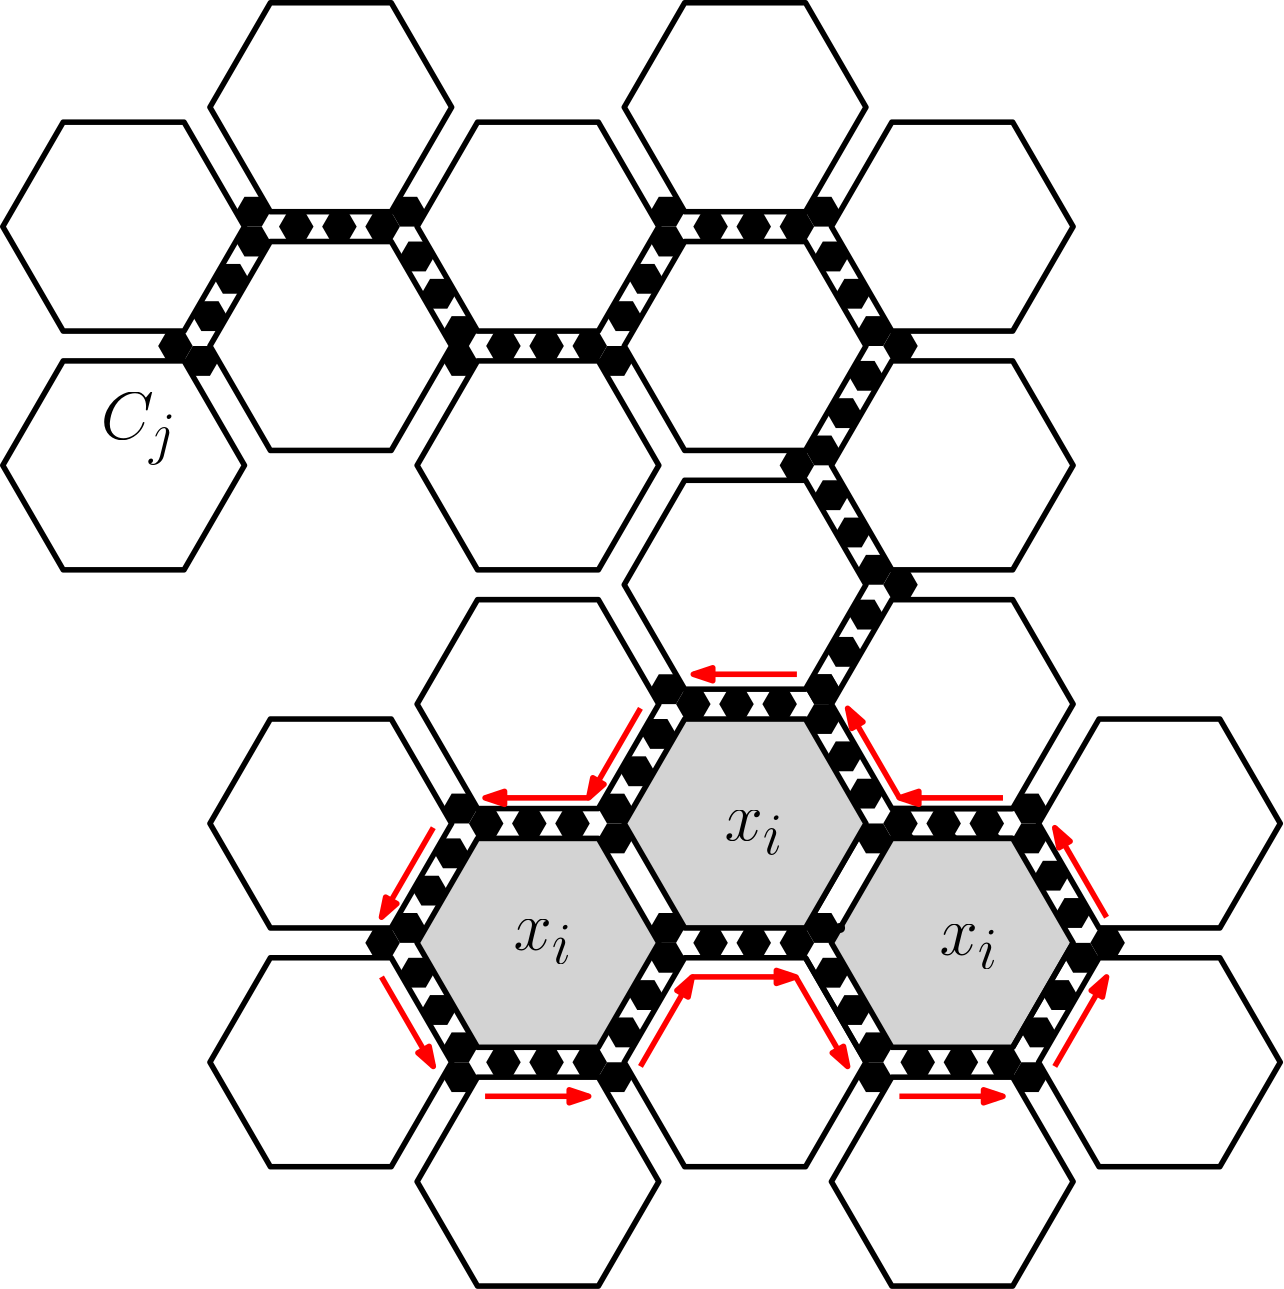 <?xml version="1.0"?>
<!DOCTYPE ipe SYSTEM "ipe.dtd">
<ipe version="70107" creator="Ipe 7.2.2">
<info created="D:20160420153333" modified="D:20160420195724"/>
<ipestyle name="basic">
<symbol name="arrow/arc(spx)">
<path stroke="sym-stroke" fill="sym-stroke" pen="sym-pen">
0 0 m
-1 0.333 l
-1 -0.333 l
h
</path>
</symbol>
<symbol name="arrow/farc(spx)">
<path stroke="sym-stroke" fill="white" pen="sym-pen">
0 0 m
-1 0.333 l
-1 -0.333 l
h
</path>
</symbol>
<symbol name="arrow/ptarc(spx)">
<path stroke="sym-stroke" fill="sym-stroke" pen="sym-pen">
0 0 m
-1 0.333 l
-0.8 0 l
-1 -0.333 l
h
</path>
</symbol>
<symbol name="arrow/fptarc(spx)">
<path stroke="sym-stroke" fill="white" pen="sym-pen">
0 0 m
-1 0.333 l
-0.8 0 l
-1 -0.333 l
h
</path>
</symbol>
<symbol name="mark/circle(sx)" transformations="translations">
<path fill="sym-stroke">
0.6 0 0 0.6 0 0 e
0.4 0 0 0.4 0 0 e
</path>
</symbol>
<symbol name="mark/disk(sx)" transformations="translations">
<path fill="sym-stroke">
0.6 0 0 0.6 0 0 e
</path>
</symbol>
<symbol name="mark/fdisk(sfx)" transformations="translations">
<group>
<path fill="sym-fill">
0.5 0 0 0.5 0 0 e
</path>
<path fill="sym-stroke" fillrule="eofill">
0.6 0 0 0.6 0 0 e
0.4 0 0 0.4 0 0 e
</path>
</group>
</symbol>
<symbol name="mark/box(sx)" transformations="translations">
<path fill="sym-stroke" fillrule="eofill">
-0.6 -0.6 m
0.6 -0.6 l
0.6 0.6 l
-0.6 0.6 l
h
-0.4 -0.4 m
0.4 -0.4 l
0.4 0.4 l
-0.4 0.4 l
h
</path>
</symbol>
<symbol name="mark/square(sx)" transformations="translations">
<path fill="sym-stroke">
-0.6 -0.6 m
0.6 -0.6 l
0.6 0.6 l
-0.6 0.6 l
h
</path>
</symbol>
<symbol name="mark/fsquare(sfx)" transformations="translations">
<group>
<path fill="sym-fill">
-0.5 -0.5 m
0.5 -0.5 l
0.5 0.5 l
-0.5 0.5 l
h
</path>
<path fill="sym-stroke" fillrule="eofill">
-0.6 -0.6 m
0.6 -0.6 l
0.6 0.6 l
-0.6 0.6 l
h
-0.4 -0.4 m
0.4 -0.4 l
0.4 0.4 l
-0.4 0.4 l
h
</path>
</group>
</symbol>
<symbol name="mark/cross(sx)" transformations="translations">
<group>
<path fill="sym-stroke">
-0.43 -0.57 m
0.57 0.43 l
0.43 0.57 l
-0.57 -0.43 l
h
</path>
<path fill="sym-stroke">
-0.43 0.57 m
0.57 -0.43 l
0.43 -0.57 l
-0.57 0.43 l
h
</path>
</group>
</symbol>
<symbol name="arrow/fnormal(spx)">
<path stroke="sym-stroke" fill="white" pen="sym-pen">
0 0 m
-1 0.333 l
-1 -0.333 l
h
</path>
</symbol>
<symbol name="arrow/pointed(spx)">
<path stroke="sym-stroke" fill="sym-stroke" pen="sym-pen">
0 0 m
-1 0.333 l
-0.8 0 l
-1 -0.333 l
h
</path>
</symbol>
<symbol name="arrow/fpointed(spx)">
<path stroke="sym-stroke" fill="white" pen="sym-pen">
0 0 m
-1 0.333 l
-0.8 0 l
-1 -0.333 l
h
</path>
</symbol>
<symbol name="arrow/linear(spx)">
<path stroke="sym-stroke" pen="sym-pen">
-1 0.333 m
0 0 l
-1 -0.333 l
</path>
</symbol>
<symbol name="arrow/fdouble(spx)">
<path stroke="sym-stroke" fill="white" pen="sym-pen">
0 0 m
-1 0.333 l
-1 -0.333 l
h
-1 0 m
-2 0.333 l
-2 -0.333 l
h
</path>
</symbol>
<symbol name="arrow/double(spx)">
<path stroke="sym-stroke" fill="sym-stroke" pen="sym-pen">
0 0 m
-1 0.333 l
-1 -0.333 l
h
-1 0 m
-2 0.333 l
-2 -0.333 l
h
</path>
</symbol>
<pen name="heavier" value="0.8"/>
<pen name="fat" value="1.2"/>
<pen name="ultrafat" value="2"/>
<symbolsize name="large" value="5"/>
<symbolsize name="small" value="2"/>
<symbolsize name="tiny" value="1.1"/>
<arrowsize name="large" value="10"/>
<arrowsize name="small" value="5"/>
<arrowsize name="tiny" value="3"/>
<color name="red" value="1 0 0"/>
<color name="green" value="0 1 0"/>
<color name="blue" value="0 0 1"/>
<color name="yellow" value="1 1 0"/>
<color name="orange" value="1 0.647 0"/>
<color name="gold" value="1 0.843 0"/>
<color name="purple" value="0.627 0.125 0.941"/>
<color name="gray" value="0.745"/>
<color name="brown" value="0.647 0.165 0.165"/>
<color name="navy" value="0 0 0.502"/>
<color name="pink" value="1 0.753 0.796"/>
<color name="seagreen" value="0.18 0.545 0.341"/>
<color name="turquoise" value="0.251 0.878 0.816"/>
<color name="violet" value="0.933 0.51 0.933"/>
<color name="darkblue" value="0 0 0.545"/>
<color name="darkcyan" value="0 0.545 0.545"/>
<color name="darkgray" value="0.663"/>
<color name="darkgreen" value="0 0.392 0"/>
<color name="darkmagenta" value="0.545 0 0.545"/>
<color name="darkorange" value="1 0.549 0"/>
<color name="darkred" value="0.545 0 0"/>
<color name="lightblue" value="0.678 0.847 0.902"/>
<color name="lightcyan" value="0.878 1 1"/>
<color name="lightgray" value="0.827"/>
<color name="lightgreen" value="0.565 0.933 0.565"/>
<color name="lightyellow" value="1 1 0.878"/>
<dashstyle name="dashed" value="[4] 0"/>
<dashstyle name="dotted" value="[1 3] 0"/>
<dashstyle name="dash dotted" value="[4 2 1 2] 0"/>
<dashstyle name="dash dot dotted" value="[4 2 1 2 1 2] 0"/>
<textsize name="large" value="\large"/>
<textsize name="Large" value="\Large"/>
<textsize name="LARGE" value="\LARGE"/>
<textsize name="huge" value="\huge"/>
<textsize name="Huge" value="\Huge"/>
<textsize name="small" value="\small"/>
<textsize name="footnote" value="\footnotesize"/>
<textsize name="tiny" value="\tiny"/>
<textstyle name="center" begin="\begin{center}" end="\end{center}"/>
<textstyle name="itemize" begin="\begin{itemize}" end="\end{itemize}"/>
<textstyle name="item" begin="\begin{itemize}\item{}" end="\end{itemize}"/>
<gridsize name="4 pts" value="4"/>
<gridsize name="8 pts (~3 mm)" value="8"/>
<gridsize name="16 pts (~6 mm)" value="16"/>
<gridsize name="32 pts (~12 mm)" value="32"/>
<gridsize name="10 pts (~3.5 mm)" value="10"/>
<gridsize name="20 pts (~7 mm)" value="20"/>
<gridsize name="14 pts (~5 mm)" value="14"/>
<gridsize name="28 pts (~10 mm)" value="28"/>
<gridsize name="56 pts (~20 mm)" value="56"/>
<anglesize name="90 deg" value="90"/>
<anglesize name="60 deg" value="60"/>
<anglesize name="45 deg" value="45"/>
<anglesize name="30 deg" value="30"/>
<anglesize name="22.5 deg" value="22.5"/>
<opacity name="10%" value="0.1"/>
<opacity name="30%" value="0.3"/>
<opacity name="50%" value="0.5"/>
<opacity name="75%" value="0.75"/>
<tiling name="falling" angle="-60" step="4" width="1"/>
<tiling name="rising" angle="30" step="4" width="1"/>
</ipestyle>
<ipestyle name="bigpaper">
<layout paper="10000 6000" origin="0 0" frame="10000 6000"/>
<titlestyle pos="10 10" size="LARGE" color="title"  valign="baseline"/>
</ipestyle>
<page>
<layer name="alpha"/>
<view layers="alpha" active="alpha"/>
<path layer="alpha" matrix="-0.0971058 0 0 0.096921 1572.73 533.508" fill="black">
4352 3008 m
4320 3063.43 l
4256 3063.43 l
4224 3008 l
4256 2952.57 l
4320 2952.57 l
h
</path>
<path matrix="-0.0971058 0 0 0.096921 1557.2 533.509" fill="black">
4352 3008 m
4320 3063.43 l
4256 3063.43 l
4224 3008 l
4256 2952.57 l
4320 2952.57 l
h
</path>
<path matrix="-0.0971058 0 0 0.096921 1541.66 533.508" fill="black">
4352 3008 m
4320 3063.43 l
4256 3063.43 l
4224 3008 l
4256 2952.57 l
4320 2952.57 l
h
</path>
<path matrix="-0.0971058 0 0 0.096921 1575.84 534.339" stroke="black" pen="ultrafat">
4224 2944 m
4672 2944 l
</path>
<use matrix="-0.0971058 0 0 0.096921 1575.84 534.339" name="mark/disk(sx)" pos="4288 2944" size="normal" stroke="black"/>
<use matrix="-0.0971058 0 0 0.096921 1575.84 534.339" name="mark/disk(sx)" pos="4448 2944" size="normal" stroke="black"/>
<use matrix="-0.0971058 0 0 0.096921 1575.84 534.339" name="mark/disk(sx)" pos="4608 2944" size="normal" stroke="black"/>
<path matrix="-0.0971058 0 0 0.096921 1575.84 545.083" stroke="black" pen="ultrafat">
4224 2944 m
4672 2944 l
</path>
<path matrix="-0.0971058 0 0 0.096921 1575.84 534.339" stroke="black" fill="lightgray" pen="ultrafat">
4896 2556.02 m
4672 2944 l
4224 2944 l
4000 2556.02 l
4224 2168.04 l
4672 2168.04 l
h
</path>
<use matrix="-0.0971058 0 0 0.096921 1575.84 534.339" name="mark/disk(sx)" pos="4448 2999.43" size="normal" stroke="black"/>
<path matrix="-0.0485529 -0.0839361 -0.084096 0.0484605 1577.1 1033.82" fill="black">
4352 3008 m
4320 3063.43 l
4256 3063.43 l
4224 3008 l
4256 2952.57 l
4320 2952.57 l
h
</path>
<path matrix="-0.0485529 -0.0839361 -0.084096 0.0484605 1558.46 1001.59" fill="black">
4352 3008 m
4320 3063.43 l
4256 3063.43 l
4224 3008 l
4256 2952.57 l
4320 2952.57 l
h
</path>
<path matrix="-0.0485529 -0.0839361 -0.084096 0.0484605 1565.51 1036.93" stroke="black" pen="ultrafat">
4224 2944 m
4672 2944 l
</path>
<path matrix="-0.0485529 -0.0839361 -0.084096 0.0484605 1651.68 990.848" fill="black">
4352 3008 m
4320 3063.43 l
4256 3063.43 l
4224 3008 l
4256 2952.57 l
4320 2952.57 l
h
</path>
<path matrix="-0.0485529 -0.0839361 -0.084096 0.0484605 1643.91 977.419" fill="black">
4352 3008 m
4320 3063.43 l
4256 3063.43 l
4224 3008 l
4256 2952.57 l
4320 2952.57 l
h
</path>
<path matrix="-0.0485529 -0.0839361 -0.084096 0.0484605 1636.15 963.988" fill="black">
4352 3008 m
4320 3063.43 l
4256 3063.43 l
4224 3008 l
4256 2952.57 l
4320 2952.57 l
h
</path>
<path matrix="-0.0485529 -0.0839361 -0.084096 0.0484605 1640.09 993.949" stroke="black" pen="ultrafat">
4224 2944 m
4672 2944 l
</path>
<path matrix="0.0485529 -0.0839361 -0.084096 -0.0484605 1145.18 1277.01" fill="black">
4352 3008 m
4320 3063.43 l
4256 3063.43 l
4224 3008 l
4256 2952.57 l
4320 2952.57 l
h
</path>
<path matrix="0.0485529 -0.0839361 -0.084096 -0.0484605 1152.95 1263.58" fill="black">
4352 3008 m
4320 3063.43 l
4256 3063.43 l
4224 3008 l
4256 2952.57 l
4320 2952.57 l
h
</path>
<path matrix="0.0485529 -0.0839361 -0.084096 -0.0484605 1160.72 1250.15" fill="black">
4352 3008 m
4320 3063.43 l
4256 3063.43 l
4224 3008 l
4256 2952.57 l
4320 2952.57 l
h
</path>
<path matrix="0.0485529 -0.0839361 -0.084096 -0.0484605 1133.58 1273.91" stroke="black" pen="ultrafat">
4224 2944 m
4672 2944 l
</path>
<path matrix="-0.0971058 0 0 0.096921 1501.26 577.314" stroke="black" fill="lightgray" pen="ultrafat">
4896 2556.02 m
4672 2944 l
4224 2944 l
4000 2556.02 l
4224 2168.04 l
4672 2168.04 l
h
</path>
<path matrix="-0.0971058 0 0 0.096921 1426.69 620.289" stroke="black" pen="ultrafat">
4896 2556.02 m
4672 2944 l
4224 2944 l
4000 2556.02 l
4224 2168.04 l
4672 2168.04 l
h
</path>
<path matrix="-0.0971058 0 0 0.096921 1277.53 706.238" stroke="black" pen="ultrafat">
4896 2556.02 m
4672 2944 l
4224 2944 l
4000 2556.02 l
4224 2168.04 l
4672 2168.04 l
h
</path>
<path matrix="-0.0971058 0 0 0.096921 1352.11 749.214" stroke="black" pen="ultrafat">
4896 2556.02 m
4672 2944 l
4224 2944 l
4000 2556.02 l
4224 2168.04 l
4672 2168.04 l
h
</path>
<path matrix="-0.0971058 0 0 0.096921 1426.69 706.239" stroke="black" pen="ultrafat">
4896 2556.02 m
4672 2944 l
4224 2944 l
4000 2556.02 l
4224 2168.04 l
4672 2168.04 l
h
</path>
<path matrix="-0.0971058 0 0 0.096921 1501.26 663.265" stroke="black" pen="ultrafat">
4896 2556.02 m
4672 2944 l
4224 2944 l
4000 2556.02 l
4224 2168.04 l
4672 2168.04 l
h
</path>
<path matrix="-0.0971058 0 0 0.096921 1426.69 792.19" stroke="black" pen="ultrafat">
4896 2556.02 m
4672 2944 l
4224 2944 l
4000 2556.02 l
4224 2168.04 l
4672 2168.04 l
h
</path>
<path matrix="-0.0971058 0 0 0.096921 1501.26 749.215" stroke="black" pen="ultrafat">
4896 2556.02 m
4672 2944 l
4224 2944 l
4000 2556.02 l
4224 2168.04 l
4672 2168.04 l
h
</path>
<path matrix="-0.0971058 0 0 0.096921 1575.84 706.239" stroke="black" pen="ultrafat">
4896 2556.02 m
4672 2944 l
4224 2944 l
4000 2556.02 l
4224 2168.04 l
4672 2168.04 l
h
</path>
<path matrix="-0.0971058 0 0 0.096921 1650.42 577.314" stroke="black" pen="ultrafat">
4896 2556.02 m
4672 2944 l
4224 2944 l
4000 2556.02 l
4224 2168.04 l
4672 2168.04 l
h
</path>
<path matrix="-0.0971058 0 0 0.096921 1575.84 792.19" stroke="black" pen="ultrafat">
4896 2556.02 m
4672 2944 l
4224 2944 l
4000 2556.02 l
4224 2168.04 l
4672 2168.04 l
h
</path>
<path matrix="-0.0971058 0 0 0.096921 1501.26 835.166" stroke="black" pen="ultrafat">
4896 2556.02 m
4672 2944 l
4224 2944 l
4000 2556.02 l
4224 2168.04 l
4672 2168.04 l
h
</path>
<path matrix="-0.0971058 0 0 0.096921 1426.69 534.338" stroke="black" fill="lightgray" pen="ultrafat">
4896 2556.02 m
4672 2944 l
4224 2944 l
4000 2556.02 l
4224 2168.04 l
4672 2168.04 l
h
</path>
<path matrix="-0.0971058 0 0 0.096921 1352.11 577.313" stroke="black" pen="ultrafat">
4896 2556.02 m
4672 2944 l
4224 2944 l
4000 2556.02 l
4224 2168.04 l
4672 2168.04 l
h
</path>
<path matrix="-0.0971058 0 0 0.096921 1575.84 620.289" stroke="black" pen="ultrafat">
4896 2556.02 m
4672 2944 l
4224 2944 l
4000 2556.02 l
4224 2168.04 l
4672 2168.04 l
h
</path>
<path matrix="-0.0971058 0 0 0.096921 1650.42 491.364" stroke="black" pen="ultrafat">
4896 2556.02 m
4672 2944 l
4224 2944 l
4000 2556.02 l
4224 2168.04 l
4672 2168.04 l
h
</path>
<path matrix="-0.0971058 0 0 0.096921 1575.84 448.388" stroke="black" pen="ultrafat">
4896 2556.02 m
4672 2944 l
4224 2944 l
4000 2556.02 l
4224 2168.04 l
4672 2168.04 l
h
</path>
<path matrix="-0.0971058 0 0 0.096921 1501.26 491.363" stroke="black" pen="ultrafat">
4896 2556.02 m
4672 2944 l
4224 2944 l
4000 2556.02 l
4224 2168.04 l
4672 2168.04 l
h
</path>
<path matrix="-0.0971058 0 0 0.096921 1426.69 448.388" stroke="black" pen="ultrafat">
4896 2556.02 m
4672 2944 l
4224 2944 l
4000 2556.02 l
4224 2168.04 l
4672 2168.04 l
h
</path>
<path matrix="-0.0971058 0 0 0.096921 1352.11 491.362" stroke="black" pen="ultrafat">
4896 2556.02 m
4672 2944 l
4224 2944 l
4000 2556.02 l
4224 2168.04 l
4672 2168.04 l
h
</path>
<use matrix="-0.0971058 0 0 0.096921 1575.84 534.339" name="mark/disk(sx)" pos="4864 2611.45" size="normal" stroke="black"/>
<path matrix="-0.0485529 0.0839361 0.084096 0.0484605 1142.65 287.129" fill="black">
4352 3008 m
4320 3063.43 l
4256 3063.43 l
4224 3008 l
4256 2952.57 l
4320 2952.57 l
h
</path>
<path matrix="-0.0485529 0.0839361 0.084096 0.0484605 1134.88 300.558" fill="black">
4352 3008 m
4320 3063.43 l
4256 3063.43 l
4224 3008 l
4256 2952.57 l
4320 2952.57 l
h
</path>
<path matrix="-0.0485529 0.0839361 0.084096 0.0484605 1127.12 313.988" fill="black">
4352 3008 m
4320 3063.43 l
4256 3063.43 l
4224 3008 l
4256 2952.57 l
4320 2952.57 l
h
</path>
<path matrix="-0.0485529 -0.0839361 -0.084096 0.0484605 1661 996.219" fill="black">
4352 3008 m
4320 3063.43 l
4256 3063.43 l
4224 3008 l
4256 2952.57 l
4320 2952.57 l
h
</path>
<path matrix="-0.0485529 -0.0839361 -0.084096 0.0484605 1633.04 1044.57" fill="black">
4352 3008 m
4320 3063.43 l
4256 3063.43 l
4224 3008 l
4256 2952.57 l
4320 2952.57 l
h
</path>
<path matrix="-0.0485529 -0.0839361 -0.084096 0.0484605 1623.72 953.245" fill="black">
4352 3008 m
4320 3063.43 l
4256 3063.43 l
4224 3008 l
4256 2952.57 l
4320 2952.57 l
h
</path>
<path matrix="-0.0485529 -0.0839361 -0.084096 0.0484605 1633.04 947.872" fill="black">
4352 3008 m
4320 3063.43 l
4256 3063.43 l
4224 3008 l
4256 2952.57 l
4320 2952.57 l
h
</path>
<path matrix="0.0485529 -0.0839361 -0.084096 -0.0484605 1176.25 1244.78" fill="black">
4352 3008 m
4320 3063.43 l
4256 3063.43 l
4224 3008 l
4256 2952.57 l
4320 2952.57 l
h
</path>
<path matrix="0.0485529 -0.0839361 -0.084096 -0.0484605 1191.79 1244.78" fill="black">
4352 3008 m
4320 3063.43 l
4256 3063.43 l
4224 3008 l
4256 2952.57 l
4320 2952.57 l
h
</path>
<path matrix="0.0485529 -0.0839361 -0.084096 -0.0484605 1160.71 1239.41" fill="black">
4352 3008 m
4320 3063.43 l
4256 3063.43 l
4224 3008 l
4256 2952.57 l
4320 2952.57 l
h
</path>
<path matrix="-0.0485529 0.0839361 0.084096 0.0484605 1068.08 330.103" fill="black">
4352 3008 m
4320 3063.43 l
4256 3063.43 l
4224 3008 l
4256 2952.57 l
4320 2952.57 l
h
</path>
<path matrix="-0.0485529 0.0839361 0.084096 0.0484605 1060.31 343.533" fill="black">
4352 3008 m
4320 3063.43 l
4256 3063.43 l
4224 3008 l
4256 2952.57 l
4320 2952.57 l
h
</path>
<path matrix="-0.0485529 0.0839361 0.084096 0.0484605 1052.54 356.963" fill="black">
4352 3008 m
4320 3063.43 l
4256 3063.43 l
4224 3008 l
4256 2952.57 l
4320 2952.57 l
h
</path>
<path matrix="-0.0485529 -0.0839361 -0.084096 0.0484605 1502.53 990.848" fill="black">
4352 3008 m
4320 3063.43 l
4256 3063.43 l
4224 3008 l
4256 2952.57 l
4320 2952.57 l
h
</path>
<path matrix="-0.0485529 -0.0839361 -0.084096 0.0484605 1494.76 977.419" fill="black">
4352 3008 m
4320 3063.43 l
4256 3063.43 l
4224 3008 l
4256 2952.57 l
4320 2952.57 l
h
</path>
<path matrix="-0.0485529 -0.0839361 -0.084096 0.0484605 1486.99 963.988" fill="black">
4352 3008 m
4320 3063.43 l
4256 3063.43 l
4224 3008 l
4256 2952.57 l
4320 2952.57 l
h
</path>
<path matrix="-0.0485529 -0.0839361 -0.084096 0.0484605 1549.14 996.22" fill="black">
4352 3008 m
4320 3063.43 l
4256 3063.43 l
4224 3008 l
4256 2952.57 l
4320 2952.57 l
h
</path>
<path matrix="0.0485529 -0.0839361 -0.084096 -0.0484605 1101.67 1287.76" fill="black">
4352 3008 m
4320 3063.43 l
4256 3063.43 l
4224 3008 l
4256 2952.57 l
4320 2952.57 l
h
</path>
<path matrix="0.0485529 -0.0839361 -0.084096 -0.0484605 1117.21 1287.76" fill="black">
4352 3008 m
4320 3063.43 l
4256 3063.43 l
4224 3008 l
4256 2952.57 l
4320 2952.57 l
h
</path>
<path matrix="-0.0485529 -0.0839361 -0.084096 0.0484605 1474.56 953.244" fill="black">
4352 3008 m
4320 3063.43 l
4256 3063.43 l
4224 3008 l
4256 2952.57 l
4320 2952.57 l
h
</path>
<path matrix="0.0485529 -0.0839361 -0.084096 -0.0484605 1027.1 1244.78" fill="black">
4352 3008 m
4320 3063.43 l
4256 3063.43 l
4224 3008 l
4256 2952.57 l
4320 2952.57 l
h
</path>
<path matrix="0.0485529 -0.0839361 -0.084096 -0.0484605 1042.63 1244.78" fill="black">
4352 3008 m
4320 3063.43 l
4256 3063.43 l
4224 3008 l
4256 2952.57 l
4320 2952.57 l
h
</path>
<path matrix="-0.0971058 0 0 0.096921 1423.58 533.508" fill="black">
4352 3008 m
4320 3063.43 l
4256 3063.43 l
4224 3008 l
4256 2952.57 l
4320 2952.57 l
h
</path>
<path matrix="-0.0971058 0 0 0.096921 1408.04 533.508" fill="black">
4352 3008 m
4320 3063.43 l
4256 3063.43 l
4224 3008 l
4256 2952.57 l
4320 2952.57 l
h
</path>
<path matrix="-0.0971058 0 0 0.096921 1392.51 533.508" fill="black">
4352 3008 m
4320 3063.43 l
4256 3063.43 l
4224 3008 l
4256 2952.57 l
4320 2952.57 l
h
</path>
<path matrix="-0.0971058 0 0 0.096921 1498.16 576.484" fill="black">
4352 3008 m
4320 3063.43 l
4256 3063.43 l
4224 3008 l
4256 2952.57 l
4320 2952.57 l
h
</path>
<path matrix="-0.0971058 0 0 0.096921 1482.62 576.484" fill="black">
4352 3008 m
4320 3063.43 l
4256 3063.43 l
4224 3008 l
4256 2952.57 l
4320 2952.57 l
h
</path>
<path matrix="-0.0971058 0 0 0.096921 1467.08 576.483" fill="black">
4352 3008 m
4320 3063.43 l
4256 3063.43 l
4224 3008 l
4256 2952.57 l
4320 2952.57 l
h
</path>
<path matrix="0.0485529 -0.0839361 -0.084096 -0.0484605 1008.45 1319.99" fill="black">
4352 3008 m
4320 3063.43 l
4256 3063.43 l
4224 3008 l
4256 2952.57 l
4320 2952.57 l
h
</path>
<path matrix="0.0971058 0.00000002 0.00000002 -0.096921 531.76 1078.98" fill="black">
4352 3008 m
4320 3063.43 l
4256 3063.43 l
4224 3008 l
4256 2952.57 l
4320 2952.57 l
h
</path>
<path matrix="0.0971058 0.00000002 0.00000002 -0.096921 539.529 1092.41" fill="black">
4352 3008 m
4320 3063.43 l
4256 3063.43 l
4224 3008 l
4256 2952.57 l
4320 2952.57 l
h
</path>
<path matrix="-0.0971058 0.00000002 0.00000002 0.096921 1383.18 452.928" fill="black">
4352 3008 m
4320 3063.43 l
4256 3063.43 l
4224 3008 l
4256 2952.57 l
4320 2952.57 l
h
</path>
<path matrix="-0.0485529 -0.0839361 -0.084096 0.0484605 1412.41 985.476" fill="black">
4352 3008 m
4320 3063.43 l
4256 3063.43 l
4224 3008 l
4256 2952.57 l
4320 2952.57 l
h
</path>
<path matrix="-0.0485529 -0.0839361 -0.084096 0.0484605 1420.18 972.046" fill="black">
4352 3008 m
4320 3063.43 l
4256 3063.43 l
4224 3008 l
4256 2952.57 l
4320 2952.57 l
h
</path>
<path matrix="0.0971058 0.00000002 -0.00000002 0.096921 606.338 538.88" fill="black">
4352 3008 m
4320 3063.43 l
4256 3063.43 l
4224 3008 l
4256 2952.57 l
4320 2952.57 l
h
</path>
<path matrix="0.0485529 -0.0839361 0.084096 0.0484605 577.108 1071.43" fill="black">
4352 3008 m
4320 3063.43 l
4256 3063.43 l
4224 3008 l
4256 2952.57 l
4320 2952.57 l
h
</path>
<path matrix="0.0485529 -0.0839361 0.084096 0.0484605 569.341 1058" fill="black">
4352 3008 m
4320 3063.43 l
4256 3063.43 l
4224 3008 l
4256 2952.57 l
4320 2952.57 l
h
</path>
<path matrix="-0.0485529 -0.0839361 -0.084096 0.0484605 1483.88 947.872" fill="black">
4352 3008 m
4320 3063.43 l
4256 3063.43 l
4224 3008 l
4256 2952.57 l
4320 2952.57 l
h
</path>
<path matrix="-0.0485529 -0.0839361 -0.084096 0.0484605 1427.95 947.871" fill="black">
4352 3008 m
4320 3063.43 l
4256 3063.43 l
4224 3008 l
4256 2952.57 l
4320 2952.57 l
h
</path>
<path matrix="-0.0485529 -0.0839361 -0.084096 0.0484605 1399.98 996.218" fill="black">
4352 3008 m
4320 3063.43 l
4256 3063.43 l
4224 3008 l
4256 2952.57 l
4320 2952.57 l
h
</path>
<path matrix="-0.0485529 -0.0839361 -0.084096 0.0484605 1483.88 1033.82" fill="black">
4352 3008 m
4320 3063.43 l
4256 3063.43 l
4224 3008 l
4256 2952.57 l
4320 2952.57 l
h
</path>
<path matrix="-0.0485529 -0.0839361 -0.084096 0.0484605 1502.53 1087.54" fill="black">
4352 3008 m
4320 3063.43 l
4256 3063.43 l
4224 3008 l
4256 2952.57 l
4320 2952.57 l
h
</path>
<path matrix="-0.0485529 -0.0839361 -0.084096 0.0484605 1427.95 1044.57" fill="black">
4352 3008 m
4320 3063.43 l
4256 3063.43 l
4224 3008 l
4256 2952.57 l
4320 2952.57 l
h
</path>
<path matrix="-0.0485529 -0.0839361 -0.084096 0.0484605 1558.46 1087.54" fill="black">
4352 3008 m
4320 3063.43 l
4256 3063.43 l
4224 3008 l
4256 2952.57 l
4320 2952.57 l
h
</path>
<path matrix="-0.0971058 0 0 0.096921 1352.11 835.165" stroke="black" pen="ultrafat">
4896 2556.02 m
4672 2944 l
4224 2944 l
4000 2556.02 l
4224 2168.04 l
4672 2168.04 l
h
</path>
<path matrix="-0.0971058 0 0 0.096921 1277.53 792.189" stroke="black" pen="ultrafat">
4896 2556.02 m
4672 2944 l
4224 2944 l
4000 2556.02 l
4224 2168.04 l
4672 2168.04 l
h
</path>
<path matrix="-0.0485529 -0.0839361 -0.084096 0.0484605 1502.53 1001.59" fill="black">
4352 3008 m
4320 3063.43 l
4256 3063.43 l
4224 3008 l
4256 2952.57 l
4320 2952.57 l
h
</path>
<path matrix="-0.0971058 0 0 0.096921 1575.84 534.339" stroke="red" pen="ultrafat" arrow="normal/normal">
4067.95 2096.96 m
3875.95 2429.51 l
</path>
<path matrix="-0.0971058 0 0 0.096921 1575.84 534.339" stroke="red" pen="ultrafat" arrow="normal/normal">
3875.95 2651.22 m
4067.95 2983.77 l
</path>
<path matrix="-0.0971058 0 0 0.096921 1575.84 534.339" stroke="red" pen="ultrafat" arrow="normal/normal">
4259.97 3094.62 m
4643.96 3094.62 l
</path>
<path matrix="-0.0971058 0 0 0.096921 1575.84 534.339" stroke="red" pen="ultrafat" arrow="normal/normal">
4643.96 1986.1 m
4259.97 1986.1 l
</path>
<path matrix="-0.0971058 0 0 0.096921 1575.84 534.339" stroke="red" pen="ultrafat" arrow="normal/normal">
5027.97 2429.51 m
4835.97 2096.96 l
</path>
<path matrix="-0.0971058 0 0 0.096921 1575.84 534.339" stroke="red" pen="ultrafat" arrow="normal/normal">
5411.96 2429.51 m
5027.97 2429.51 l
</path>
<path matrix="-0.0971058 0 0 0.096921 1575.84 534.339" stroke="red" pen="ultrafat" arrow="normal/normal">
5603.96 2096.96 m
5411.96 2429.51 l
</path>
<path matrix="-0.0971058 0 0 0.096921 1575.84 534.339" stroke="red" pen="ultrafat" arrow="normal/normal">
6179.97 1986.1 m
5795.98 1986.1 l
</path>
<path matrix="-0.0971058 0 0 0.096921 1575.84 534.339" stroke="red" pen="ultrafat" arrow="normal/normal">
6563.97 2429.5 m
6371.97 2096.95 l
</path>
<path matrix="-0.0971058 0 0 0.096921 1575.84 534.339" stroke="red" pen="ultrafat" arrow="normal/normal">
6371.97 2983.76 m
6563.97 2651.21 l
</path>
<path matrix="-0.0971058 0 0 0.096921 1575.84 534.339" stroke="red" pen="ultrafat" arrow="normal/normal">
5603.96 3427.17 m
5795.96 3094.62 l
</path>
<path matrix="-0.0971058 0 0 0.096921 1575.84 534.339" stroke="red" pen="ultrafat" arrow="normal/normal">
5795.96 3094.62 m
6179.95 3094.62 l
</path>
<path matrix="-0.0971058 0 0 0.096921 1575.84 534.339" stroke="red" pen="ultrafat" arrow="normal/normal">
5024 3553.68 m
5407.99 3553.68 l
</path>
<path matrix="-0.0971058 0 0 0.096921 1575.84 534.339" stroke="red" pen="ultrafat" arrow="normal/normal">
4643.96 3094.62 m
4835.96 3427.17 l
</path>
<path matrix="-0.0485529 -0.0839361 0.084096 -0.0484605 1068.08 1405.94" fill="black">
4352 3008 m
4320 3063.43 l
4256 3063.43 l
4224 3008 l
4256 2952.57 l
4320 2952.57 l
h
</path>
<path matrix="-0.0485529 -0.0839361 0.084096 -0.0484605 1060.31 1392.51" fill="black">
4352 3008 m
4320 3063.43 l
4256 3063.43 l
4224 3008 l
4256 2952.57 l
4320 2952.57 l
h
</path>
<path matrix="-0.0485529 -0.0839361 0.084096 -0.0484605 1052.54 1379.08" fill="black">
4352 3008 m
4320 3063.43 l
4256 3063.43 l
4224 3008 l
4256 2952.57 l
4320 2952.57 l
h
</path>
<path matrix="-0.0485529 -0.0839361 0.084096 -0.0484605 1068.08 1491.89" fill="black">
4352 3008 m
4320 3063.43 l
4256 3063.43 l
4224 3008 l
4256 2952.57 l
4320 2952.57 l
h
</path>
<path matrix="-0.0485529 -0.0839361 0.084096 -0.0484605 1060.31 1478.46" fill="black">
4352 3008 m
4320 3063.43 l
4256 3063.43 l
4224 3008 l
4256 2952.57 l
4320 2952.57 l
h
</path>
<path matrix="-0.0485529 -0.0839361 0.084096 -0.0484605 1052.54 1465.03" fill="black">
4352 3008 m
4320 3063.43 l
4256 3063.43 l
4224 3008 l
4256 2952.57 l
4320 2952.57 l
h
</path>
<path matrix="-0.0485529 -0.0839361 0.084096 -0.0484605 996.605 1540.24" fill="black">
4352 3008 m
4320 3063.43 l
4256 3063.43 l
4224 3008 l
4256 2952.57 l
4320 2952.57 l
h
</path>
<path matrix="-0.0485529 -0.0839361 0.084096 -0.0484605 988.837 1526.81" fill="black">
4352 3008 m
4320 3063.43 l
4256 3063.43 l
4224 3008 l
4256 2952.57 l
4320 2952.57 l
h
</path>
<path matrix="-0.0485529 -0.0839361 0.084096 -0.0484605 981.068 1513.38" fill="black">
4352 3008 m
4320 3063.43 l
4256 3063.43 l
4224 3008 l
4256 2952.57 l
4320 2952.57 l
h
</path>
<path matrix="-0.0485529 -0.0839361 0.084096 -0.0484605 847.451 1540.24" fill="black">
4352 3008 m
4320 3063.43 l
4256 3063.43 l
4224 3008 l
4256 2952.57 l
4320 2952.57 l
h
</path>
<path matrix="-0.0485529 -0.0839361 0.084096 -0.0484605 839.682 1526.81" fill="black">
4352 3008 m
4320 3063.43 l
4256 3063.43 l
4224 3008 l
4256 2952.57 l
4320 2952.57 l
h
</path>
<path matrix="-0.0485529 -0.0839361 0.084096 -0.0484605 831.914 1513.38" fill="black">
4352 3008 m
4320 3063.43 l
4256 3063.43 l
4224 3008 l
4256 2952.57 l
4320 2952.57 l
h
</path>
<path matrix="-0.0485529 0.0839361 0.084096 0.0484605 1071.18 410.682" fill="black">
4352 3008 m
4320 3063.43 l
4256 3063.43 l
4224 3008 l
4256 2952.57 l
4320 2952.57 l
h
</path>
<path matrix="-0.0485529 0.0839361 0.084096 0.0484605 1063.42 424.111" fill="black">
4352 3008 m
4320 3063.43 l
4256 3063.43 l
4224 3008 l
4256 2952.57 l
4320 2952.57 l
h
</path>
<path matrix="-0.0485529 0.0839361 0.084096 0.0484605 1055.65 437.541" fill="black">
4352 3008 m
4320 3063.43 l
4256 3063.43 l
4224 3008 l
4256 2952.57 l
4320 2952.57 l
h
</path>
<path matrix="-0.0485529 0.0839361 0.084096 0.0484605 1071.18 496.632" fill="black">
4352 3008 m
4320 3063.43 l
4256 3063.43 l
4224 3008 l
4256 2952.57 l
4320 2952.57 l
h
</path>
<path matrix="-0.0485529 0.0839361 0.084096 0.0484605 1063.42 510.061" fill="black">
4352 3008 m
4320 3063.43 l
4256 3063.43 l
4224 3008 l
4256 2952.57 l
4320 2952.57 l
h
</path>
<path matrix="-0.0485529 0.0839361 0.084096 0.0484605 1055.65 523.492" fill="black">
4352 3008 m
4320 3063.43 l
4256 3063.43 l
4224 3008 l
4256 2952.57 l
4320 2952.57 l
h
</path>
<path matrix="-0.0485529 0.0839361 0.084096 0.0484605 922.028 496.631" fill="black">
4352 3008 m
4320 3063.43 l
4256 3063.43 l
4224 3008 l
4256 2952.57 l
4320 2952.57 l
h
</path>
<path matrix="-0.0485529 0.0839361 0.084096 0.0484605 914.26 510.061" fill="black">
4352 3008 m
4320 3063.43 l
4256 3063.43 l
4224 3008 l
4256 2952.57 l
4320 2952.57 l
h
</path>
<path matrix="-0.0485529 0.0839361 0.084096 0.0484605 906.491 523.491" fill="black">
4352 3008 m
4320 3063.43 l
4256 3063.43 l
4224 3008 l
4256 2952.57 l
4320 2952.57 l
h
</path>
<path matrix="-0.0971058 0 0 0.096921 1504.37 748.384" fill="black">
4352 3008 m
4320 3063.43 l
4256 3063.43 l
4224 3008 l
4256 2952.57 l
4320 2952.57 l
h
</path>
<path matrix="-0.0971058 0 0 0.096921 1488.83 748.385" fill="black">
4352 3008 m
4320 3063.43 l
4256 3063.43 l
4224 3008 l
4256 2952.57 l
4320 2952.57 l
h
</path>
<path matrix="-0.0971058 0 0 0.096921 1473.3 748.384" fill="black">
4352 3008 m
4320 3063.43 l
4256 3063.43 l
4224 3008 l
4256 2952.57 l
4320 2952.57 l
h
</path>
<path matrix="-0.0971058 0 0 0.096921 1429.8 705.408" fill="black">
4352 3008 m
4320 3063.43 l
4256 3063.43 l
4224 3008 l
4256 2952.57 l
4320 2952.57 l
h
</path>
<path matrix="-0.0971058 0 0 0.096921 1414.26 705.409" fill="black">
4352 3008 m
4320 3063.43 l
4256 3063.43 l
4224 3008 l
4256 2952.57 l
4320 2952.57 l
h
</path>
<path matrix="-0.0971058 0 0 0.096921 1398.72 705.408" fill="black">
4352 3008 m
4320 3063.43 l
4256 3063.43 l
4224 3008 l
4256 2952.57 l
4320 2952.57 l
h
</path>
<path matrix="-0.0971058 0 0 0.096921 1355.22 748.383" fill="black">
4352 3008 m
4320 3063.43 l
4256 3063.43 l
4224 3008 l
4256 2952.57 l
4320 2952.57 l
h
</path>
<path matrix="-0.0971058 0 0 0.096921 1339.68 748.384" fill="black">
4352 3008 m
4320 3063.43 l
4256 3063.43 l
4224 3008 l
4256 2952.57 l
4320 2952.57 l
h
</path>
<path matrix="-0.0971058 0 0 0.096921 1324.14 748.383" fill="black">
4352 3008 m
4320 3063.43 l
4256 3063.43 l
4224 3008 l
4256 2952.57 l
4320 2952.57 l
h
</path>
<path matrix="-0.0485529 -0.0839361 0.084096 -0.0484605 828.807 1497.26" fill="black">
4352 3008 m
4320 3063.43 l
4256 3063.43 l
4224 3008 l
4256 2952.57 l
4320 2952.57 l
h
</path>
<path matrix="-0.0485529 -0.0839361 0.084096 -0.0484605 819.485 1502.63" fill="black">
4352 3008 m
4320 3063.43 l
4256 3063.43 l
4224 3008 l
4256 2952.57 l
4320 2952.57 l
h
</path>
<path matrix="-0.0485529 -0.0839361 0.084096 -0.0484605 1043.22 1459.66" fill="black">
4352 3008 m
4320 3063.43 l
4256 3063.43 l
4224 3008 l
4256 2952.57 l
4320 2952.57 l
h
</path>
<path matrix="-0.0485529 -0.0839361 0.084096 -0.0484605 1080.51 1416.68" fill="black">
4352 3008 m
4320 3063.43 l
4256 3063.43 l
4224 3008 l
4256 2952.57 l
4320 2952.57 l
h
</path>
<path matrix="-0.0485529 -0.0839361 0.084096 -0.0484605 1080.51 1502.63" fill="black">
4352 3008 m
4320 3063.43 l
4256 3063.43 l
4224 3008 l
4256 2952.57 l
4320 2952.57 l
h
</path>
<path matrix="-0.0485529 -0.0839361 0.084096 -0.0484605 1052.54 1550.98" fill="black">
4352 3008 m
4320 3063.43 l
4256 3063.43 l
4224 3008 l
4256 2952.57 l
4320 2952.57 l
h
</path>
<path matrix="-0.0485529 -0.0839361 0.084096 -0.0484605 996.605 1550.98" fill="black">
4352 3008 m
4320 3063.43 l
4256 3063.43 l
4224 3008 l
4256 2952.57 l
4320 2952.57 l
h
</path>
<path matrix="-0.0485529 -0.0839361 0.084096 -0.0484605 977.963 1497.26" fill="black">
4352 3008 m
4320 3063.43 l
4256 3063.43 l
4224 3008 l
4256 2952.57 l
4320 2952.57 l
h
</path>
<path matrix="-0.0485529 -0.0839361 0.084096 -0.0484605 922.029 1497.26" fill="black">
4352 3008 m
4320 3063.43 l
4256 3063.43 l
4224 3008 l
4256 2952.57 l
4320 2952.57 l
h
</path>
<path matrix="-0.0485529 -0.0839361 0.084096 -0.0484605 903.384 1550.98" fill="black">
4352 3008 m
4320 3063.43 l
4256 3063.43 l
4224 3008 l
4256 2952.57 l
4320 2952.57 l
h
</path>
<path matrix="-0.0485529 -0.0839361 0.084096 -0.0484605 847.451 1550.98" fill="black">
4352 3008 m
4320 3063.43 l
4256 3063.43 l
4224 3008 l
4256 2952.57 l
4320 2952.57 l
h
</path>
<text matrix="-1 0 0 1 2044.93 -14.8305" transformations="translations" pos="905.591 792.712" stroke="black" type="label" width="21.192" height="10.671" depth="5.01" valign="baseline" size="Huge">$x_i$</text>
<text matrix="-1 0 0 1 1967.52 26.318" transformations="translations" pos="905.591 792.712" stroke="black" type="label" width="21.192" height="10.671" depth="5.01" valign="baseline" size="Huge">$x_i$</text>
<text matrix="-1 0 0 1 1891.52 -13.0508" transformations="translations" pos="905.591 792.712" stroke="black" type="label" width="21.192" height="10.671" depth="5.01" valign="baseline" size="Huge">$x_i$</text>
<text matrix="-1 0 0 1 1743 170.684" transformations="translations" pos="905.591 792.712" stroke="black" type="label" width="27.395" height="16.934" depth="9.03" valign="baseline" size="Huge">$C_j$</text>
</page>
</ipe>
